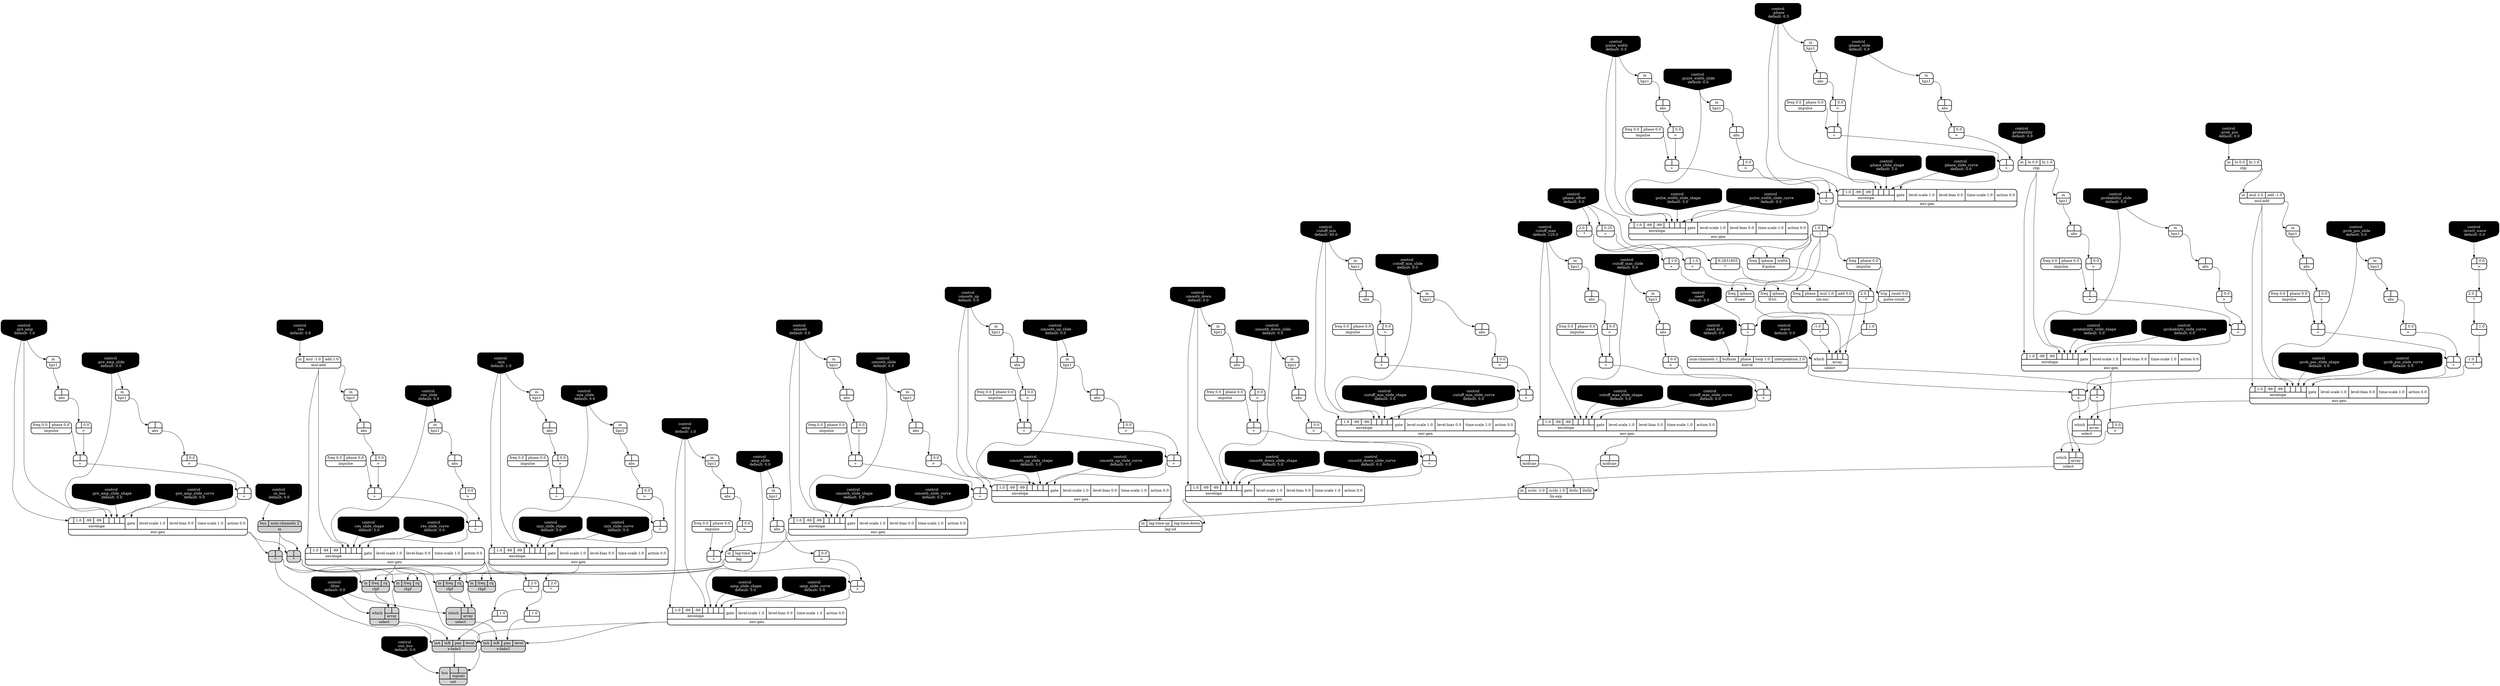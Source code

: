 digraph synthdef {
146 [label = "{{ <a> 2.0|<b> } |<__UG_NAME__>* }" style="bold, rounded" shape=record rankdir=LR];
167 [label = "{{ <a> 2.0|<b> } |<__UG_NAME__>* }" style="bold, rounded" shape=record rankdir=LR];
176 [label = "{{ <a> 2.0|<b> } |<__UG_NAME__>* }" style="bold, rounded" shape=record rankdir=LR];
179 [label = "{{ <a> |<b> 2.0} |<__UG_NAME__>* }" style="bold, rounded" shape=record rankdir=LR];
188 [label = "{{ <a> |<b> 2.0} |<__UG_NAME__>* }" style="bold, rounded" shape=record rankdir=LR];
196 [label = "{{ <a> |<b> } |<__UG_NAME__>* }" style="filled, bold, rounded"  shape=record rankdir=LR];
198 [label = "{{ <a> -1.0|<b> } |<__UG_NAME__>* }" style="bold, rounded" shape=record rankdir=LR];
200 [label = "{{ <a> -1.0|<b> } |<__UG_NAME__>* }" style="bold, rounded" shape=record rankdir=LR];
204 [label = "{{ <a> |<b> 6.2831855} |<__UG_NAME__>* }" style="bold, rounded" shape=record rankdir=LR];
207 [label = "{{ <a> |<b> } |<__UG_NAME__>* }" style="bold, rounded" shape=record rankdir=LR];
236 [label = "{{ <a> |<b> } |<__UG_NAME__>* }" style="filled, bold, rounded"  shape=record rankdir=LR];
72 [label = "{{ <a> |<b> } |<__UG_NAME__>+ }" style="bold, rounded" shape=record rankdir=LR];
76 [label = "{{ <a> |<b> } |<__UG_NAME__>+ }" style="bold, rounded" shape=record rankdir=LR];
81 [label = "{{ <a> |<b> } |<__UG_NAME__>+ }" style="bold, rounded" shape=record rankdir=LR];
85 [label = "{{ <a> |<b> } |<__UG_NAME__>+ }" style="bold, rounded" shape=record rankdir=LR];
92 [label = "{{ <a> |<b> } |<__UG_NAME__>+ }" style="bold, rounded" shape=record rankdir=LR];
96 [label = "{{ <a> |<b> } |<__UG_NAME__>+ }" style="bold, rounded" shape=record rankdir=LR];
102 [label = "{{ <a> |<b> } |<__UG_NAME__>+ }" style="bold, rounded" shape=record rankdir=LR];
108 [label = "{{ <a> |<b> } |<__UG_NAME__>+ }" style="bold, rounded" shape=record rankdir=LR];
112 [label = "{{ <a> |<b> } |<__UG_NAME__>+ }" style="bold, rounded" shape=record rankdir=LR];
124 [label = "{{ <a> |<b> } |<__UG_NAME__>+ }" style="bold, rounded" shape=record rankdir=LR];
128 [label = "{{ <a> |<b> } |<__UG_NAME__>+ }" style="bold, rounded" shape=record rankdir=LR];
132 [label = "{{ <a> |<b> } |<__UG_NAME__>+ }" style="bold, rounded" shape=record rankdir=LR];
135 [label = "{{ <a> |<b> } |<__UG_NAME__>+ }" style="bold, rounded" shape=record rankdir=LR];
141 [label = "{{ <a> |<b> } |<__UG_NAME__>+ }" style="bold, rounded" shape=record rankdir=LR];
145 [label = "{{ <a> |<b> } |<__UG_NAME__>+ }" style="bold, rounded" shape=record rankdir=LR];
147 [label = "{{ <a> |<b> 1.0} |<__UG_NAME__>+ }" style="bold, rounded" shape=record rankdir=LR];
152 [label = "{{ <a> |<b> } |<__UG_NAME__>+ }" style="bold, rounded" shape=record rankdir=LR];
155 [label = "{{ <a> |<b> } |<__UG_NAME__>+ }" style="bold, rounded" shape=record rankdir=LR];
163 [label = "{{ <a> |<b> } |<__UG_NAME__>+ }" style="bold, rounded" shape=record rankdir=LR];
165 [label = "{{ <a> |<b> } |<__UG_NAME__>+ }" style="bold, rounded" shape=record rankdir=LR];
173 [label = "{{ <a> |<b> } |<__UG_NAME__>+ }" style="bold, rounded" shape=record rankdir=LR];
185 [label = "{{ <a> |<b> } |<__UG_NAME__>+ }" style="bold, rounded" shape=record rankdir=LR];
187 [label = "{{ <a> |<b> } |<__UG_NAME__>+ }" style="bold, rounded" shape=record rankdir=LR];
193 [label = "{{ <a> |<b> } |<__UG_NAME__>+ }" style="bold, rounded" shape=record rankdir=LR];
201 [label = "{{ <a> |<b> 1.0} |<__UG_NAME__>+ }" style="bold, rounded" shape=record rankdir=LR];
203 [label = "{{ <a> |<b> 0.25} |<__UG_NAME__>+ }" style="bold, rounded" shape=record rankdir=LR];
209 [label = "{{ <a> |<b> } |<__UG_NAME__>+ }" style="bold, rounded" shape=record rankdir=LR];
212 [label = "{{ <a> |<b> } |<__UG_NAME__>+ }" style="bold, rounded" shape=record rankdir=LR];
225 [label = "{{ <a> |<b> } |<__UG_NAME__>+ }" style="bold, rounded" shape=record rankdir=LR];
229 [label = "{{ <a> |<b> } |<__UG_NAME__>+ }" style="bold, rounded" shape=record rankdir=LR];
168 [label = "{{ <a> |<b> 1.0} |<__UG_NAME__>- }" style="bold, rounded" shape=record rankdir=LR];
177 [label = "{{ <a> |<b> 1.0} |<__UG_NAME__>- }" style="bold, rounded" shape=record rankdir=LR];
189 [label = "{{ <a> |<b> 1.0} |<__UG_NAME__>- }" style="bold, rounded" shape=record rankdir=LR];
234 [label = "{{ <a> |<b> 1.0} |<__UG_NAME__>- }" style="bold, rounded" shape=record rankdir=LR];
87 [label = "{{ <a> 1.0|<b> } |<__UG_NAME__>/ }" style="bold, rounded" shape=record rankdir=LR];
114 [label = "{{ <a> |<b> } |<__UG_NAME__>\< }" style="bold, rounded" shape=record rankdir=LR];
71 [label = "{{ <a> |<b> 0.0} |<__UG_NAME__>\> }" style="bold, rounded" shape=record rankdir=LR];
75 [label = "{{ <a> |<b> 0.0} |<__UG_NAME__>\> }" style="bold, rounded" shape=record rankdir=LR];
80 [label = "{{ <a> |<b> 0.0} |<__UG_NAME__>\> }" style="bold, rounded" shape=record rankdir=LR];
84 [label = "{{ <a> |<b> 0.0} |<__UG_NAME__>\> }" style="bold, rounded" shape=record rankdir=LR];
91 [label = "{{ <a> |<b> 0.0} |<__UG_NAME__>\> }" style="bold, rounded" shape=record rankdir=LR];
95 [label = "{{ <a> |<b> 0.0} |<__UG_NAME__>\> }" style="bold, rounded" shape=record rankdir=LR];
107 [label = "{{ <a> |<b> 0.0} |<__UG_NAME__>\> }" style="bold, rounded" shape=record rankdir=LR];
111 [label = "{{ <a> |<b> 0.0} |<__UG_NAME__>\> }" style="bold, rounded" shape=record rankdir=LR];
118 [label = "{{ <a> |<b> 0.0} |<__UG_NAME__>\> }" style="bold, rounded" shape=record rankdir=LR];
123 [label = "{{ <a> |<b> 0.0} |<__UG_NAME__>\> }" style="bold, rounded" shape=record rankdir=LR];
127 [label = "{{ <a> |<b> 0.0} |<__UG_NAME__>\> }" style="bold, rounded" shape=record rankdir=LR];
131 [label = "{{ <a> |<b> 0.0} |<__UG_NAME__>\> }" style="bold, rounded" shape=record rankdir=LR];
134 [label = "{{ <a> |<b> 0.0} |<__UG_NAME__>\> }" style="bold, rounded" shape=record rankdir=LR];
140 [label = "{{ <a> |<b> 0.0} |<__UG_NAME__>\> }" style="bold, rounded" shape=record rankdir=LR];
144 [label = "{{ <a> |<b> 0.0} |<__UG_NAME__>\> }" style="bold, rounded" shape=record rankdir=LR];
151 [label = "{{ <a> |<b> 0.0} |<__UG_NAME__>\> }" style="bold, rounded" shape=record rankdir=LR];
154 [label = "{{ <a> |<b> 0.0} |<__UG_NAME__>\> }" style="bold, rounded" shape=record rankdir=LR];
162 [label = "{{ <a> |<b> 0.0} |<__UG_NAME__>\> }" style="bold, rounded" shape=record rankdir=LR];
164 [label = "{{ <a> |<b> 0.0} |<__UG_NAME__>\> }" style="bold, rounded" shape=record rankdir=LR];
172 [label = "{{ <a> |<b> 0.0} |<__UG_NAME__>\> }" style="bold, rounded" shape=record rankdir=LR];
175 [label = "{{ <a> |<b> 0.0} |<__UG_NAME__>\> }" style="bold, rounded" shape=record rankdir=LR];
184 [label = "{{ <a> |<b> 0.0} |<__UG_NAME__>\> }" style="bold, rounded" shape=record rankdir=LR];
186 [label = "{{ <a> |<b> 0.0} |<__UG_NAME__>\> }" style="bold, rounded" shape=record rankdir=LR];
192 [label = "{{ <a> |<b> 0.0} |<__UG_NAME__>\> }" style="bold, rounded" shape=record rankdir=LR];
197 [label = "{{ <a> |<b> 0.0} |<__UG_NAME__>\> }" style="bold, rounded" shape=record rankdir=LR];
208 [label = "{{ <a> |<b> 0.0} |<__UG_NAME__>\> }" style="bold, rounded" shape=record rankdir=LR];
211 [label = "{{ <a> |<b> 0.0} |<__UG_NAME__>\> }" style="bold, rounded" shape=record rankdir=LR];
228 [label = "{{ <a> |<b> 0.0} |<__UG_NAME__>\> }" style="bold, rounded" shape=record rankdir=LR];
66 [label = "{{ <a> |<b> } |<__UG_NAME__>abs }" style="bold, rounded" shape=record rankdir=LR];
70 [label = "{{ <a> |<b> } |<__UG_NAME__>abs }" style="bold, rounded" shape=record rankdir=LR];
74 [label = "{{ <a> |<b> } |<__UG_NAME__>abs }" style="bold, rounded" shape=record rankdir=LR];
79 [label = "{{ <a> |<b> } |<__UG_NAME__>abs }" style="bold, rounded" shape=record rankdir=LR];
83 [label = "{{ <a> |<b> } |<__UG_NAME__>abs }" style="bold, rounded" shape=record rankdir=LR];
90 [label = "{{ <a> |<b> } |<__UG_NAME__>abs }" style="bold, rounded" shape=record rankdir=LR];
94 [label = "{{ <a> |<b> } |<__UG_NAME__>abs }" style="bold, rounded" shape=record rankdir=LR];
106 [label = "{{ <a> |<b> } |<__UG_NAME__>abs }" style="bold, rounded" shape=record rankdir=LR];
110 [label = "{{ <a> |<b> } |<__UG_NAME__>abs }" style="bold, rounded" shape=record rankdir=LR];
117 [label = "{{ <a> |<b> } |<__UG_NAME__>abs }" style="bold, rounded" shape=record rankdir=LR];
120 [label = "{{ <a> |<b> } |<__UG_NAME__>abs }" style="bold, rounded" shape=record rankdir=LR];
122 [label = "{{ <a> |<b> } |<__UG_NAME__>abs }" style="bold, rounded" shape=record rankdir=LR];
126 [label = "{{ <a> |<b> } |<__UG_NAME__>abs }" style="bold, rounded" shape=record rankdir=LR];
130 [label = "{{ <a> |<b> } |<__UG_NAME__>abs }" style="bold, rounded" shape=record rankdir=LR];
133 [label = "{{ <a> |<b> } |<__UG_NAME__>abs }" style="bold, rounded" shape=record rankdir=LR];
139 [label = "{{ <a> |<b> } |<__UG_NAME__>abs }" style="bold, rounded" shape=record rankdir=LR];
143 [label = "{{ <a> |<b> } |<__UG_NAME__>abs }" style="bold, rounded" shape=record rankdir=LR];
150 [label = "{{ <a> |<b> } |<__UG_NAME__>abs }" style="bold, rounded" shape=record rankdir=LR];
153 [label = "{{ <a> |<b> } |<__UG_NAME__>abs }" style="bold, rounded" shape=record rankdir=LR];
161 [label = "{{ <a> |<b> } |<__UG_NAME__>abs }" style="bold, rounded" shape=record rankdir=LR];
171 [label = "{{ <a> |<b> } |<__UG_NAME__>abs }" style="bold, rounded" shape=record rankdir=LR];
174 [label = "{{ <a> |<b> } |<__UG_NAME__>abs }" style="bold, rounded" shape=record rankdir=LR];
182 [label = "{{ <a> |<b> } |<__UG_NAME__>abs }" style="bold, rounded" shape=record rankdir=LR];
191 [label = "{{ <a> |<b> } |<__UG_NAME__>abs }" style="bold, rounded" shape=record rankdir=LR];
210 [label = "{{ <a> |<b> } |<__UG_NAME__>abs }" style="bold, rounded" shape=record rankdir=LR];
227 [label = "{{ <a> |<b> } |<__UG_NAME__>abs }" style="bold, rounded" shape=record rankdir=LR];
103 [label = "{{ <num____channels> num-channels 1|<bufnum> bufnum|<phase> phase|<loop> loop 1.0|<interpolation> interpolation 2.0} |<__UG_NAME__>buf-rd }" style="bold, rounded" shape=record rankdir=LR];
61 [label = "{{ <in> in|<lo> lo 0.0|<hi> hi 1.0} |<__UG_NAME__>clip }" style="bold, rounded" shape=record rankdir=LR];
104 [label = "{{ <in> in|<lo> lo 0.0|<hi> hi 1.0} |<__UG_NAME__>clip }" style="bold, rounded" shape=record rankdir=LR];
0 [label = "control
 :amp
 default: 1.0" shape=invhouse style="rounded, filled, bold" fillcolor=black fontcolor=white ]; 
1 [label = "control
 :amp_slide
 default: 0.0" shape=invhouse style="rounded, filled, bold" fillcolor=black fontcolor=white ]; 
2 [label = "control
 :amp_slide_shape
 default: 5.0" shape=invhouse style="rounded, filled, bold" fillcolor=black fontcolor=white ]; 
3 [label = "control
 :amp_slide_curve
 default: 0.0" shape=invhouse style="rounded, filled, bold" fillcolor=black fontcolor=white ]; 
4 [label = "control
 :mix
 default: 1.0" shape=invhouse style="rounded, filled, bold" fillcolor=black fontcolor=white ]; 
5 [label = "control
 :mix_slide
 default: 0.0" shape=invhouse style="rounded, filled, bold" fillcolor=black fontcolor=white ]; 
6 [label = "control
 :mix_slide_shape
 default: 5.0" shape=invhouse style="rounded, filled, bold" fillcolor=black fontcolor=white ]; 
7 [label = "control
 :mix_slide_curve
 default: 0.0" shape=invhouse style="rounded, filled, bold" fillcolor=black fontcolor=white ]; 
8 [label = "control
 :pre_amp
 default: 1.0" shape=invhouse style="rounded, filled, bold" fillcolor=black fontcolor=white ]; 
9 [label = "control
 :pre_amp_slide
 default: 0.0" shape=invhouse style="rounded, filled, bold" fillcolor=black fontcolor=white ]; 
10 [label = "control
 :pre_amp_slide_shape
 default: 5.0" shape=invhouse style="rounded, filled, bold" fillcolor=black fontcolor=white ]; 
11 [label = "control
 :pre_amp_slide_curve
 default: 0.0" shape=invhouse style="rounded, filled, bold" fillcolor=black fontcolor=white ]; 
12 [label = "control
 :phase
 default: 0.5" shape=invhouse style="rounded, filled, bold" fillcolor=black fontcolor=white ]; 
13 [label = "control
 :phase_slide
 default: 0.0" shape=invhouse style="rounded, filled, bold" fillcolor=black fontcolor=white ]; 
14 [label = "control
 :phase_slide_shape
 default: 5.0" shape=invhouse style="rounded, filled, bold" fillcolor=black fontcolor=white ]; 
15 [label = "control
 :phase_slide_curve
 default: 0.0" shape=invhouse style="rounded, filled, bold" fillcolor=black fontcolor=white ]; 
16 [label = "control
 :cutoff_min
 default: 60.0" shape=invhouse style="rounded, filled, bold" fillcolor=black fontcolor=white ]; 
17 [label = "control
 :cutoff_min_slide
 default: 0.0" shape=invhouse style="rounded, filled, bold" fillcolor=black fontcolor=white ]; 
18 [label = "control
 :cutoff_min_slide_shape
 default: 5.0" shape=invhouse style="rounded, filled, bold" fillcolor=black fontcolor=white ]; 
19 [label = "control
 :cutoff_min_slide_curve
 default: 0.0" shape=invhouse style="rounded, filled, bold" fillcolor=black fontcolor=white ]; 
20 [label = "control
 :cutoff_max
 default: 120.0" shape=invhouse style="rounded, filled, bold" fillcolor=black fontcolor=white ]; 
21 [label = "control
 :cutoff_max_slide
 default: 0.0" shape=invhouse style="rounded, filled, bold" fillcolor=black fontcolor=white ]; 
22 [label = "control
 :cutoff_max_slide_shape
 default: 5.0" shape=invhouse style="rounded, filled, bold" fillcolor=black fontcolor=white ]; 
23 [label = "control
 :cutoff_max_slide_curve
 default: 0.0" shape=invhouse style="rounded, filled, bold" fillcolor=black fontcolor=white ]; 
24 [label = "control
 :res
 default: 0.8" shape=invhouse style="rounded, filled, bold" fillcolor=black fontcolor=white ]; 
25 [label = "control
 :res_slide
 default: 0.0" shape=invhouse style="rounded, filled, bold" fillcolor=black fontcolor=white ]; 
26 [label = "control
 :res_slide_shape
 default: 5.0" shape=invhouse style="rounded, filled, bold" fillcolor=black fontcolor=white ]; 
27 [label = "control
 :res_slide_curve
 default: 0.0" shape=invhouse style="rounded, filled, bold" fillcolor=black fontcolor=white ]; 
28 [label = "control
 :pulse_width
 default: 0.5" shape=invhouse style="rounded, filled, bold" fillcolor=black fontcolor=white ]; 
29 [label = "control
 :pulse_width_slide
 default: 0.0" shape=invhouse style="rounded, filled, bold" fillcolor=black fontcolor=white ]; 
30 [label = "control
 :pulse_width_slide_shape
 default: 5.0" shape=invhouse style="rounded, filled, bold" fillcolor=black fontcolor=white ]; 
31 [label = "control
 :pulse_width_slide_curve
 default: 0.0" shape=invhouse style="rounded, filled, bold" fillcolor=black fontcolor=white ]; 
32 [label = "control
 :filter
 default: 0.0" shape=invhouse style="rounded, filled, bold" fillcolor=black fontcolor=white ]; 
33 [label = "control
 :smooth
 default: 0.0" shape=invhouse style="rounded, filled, bold" fillcolor=black fontcolor=white ]; 
34 [label = "control
 :smooth_slide
 default: 0.0" shape=invhouse style="rounded, filled, bold" fillcolor=black fontcolor=white ]; 
35 [label = "control
 :smooth_slide_shape
 default: 5.0" shape=invhouse style="rounded, filled, bold" fillcolor=black fontcolor=white ]; 
36 [label = "control
 :smooth_slide_curve
 default: 0.0" shape=invhouse style="rounded, filled, bold" fillcolor=black fontcolor=white ]; 
37 [label = "control
 :smooth_up
 default: 0.0" shape=invhouse style="rounded, filled, bold" fillcolor=black fontcolor=white ]; 
38 [label = "control
 :smooth_up_slide
 default: 0.0" shape=invhouse style="rounded, filled, bold" fillcolor=black fontcolor=white ]; 
39 [label = "control
 :smooth_up_slide_shape
 default: 5.0" shape=invhouse style="rounded, filled, bold" fillcolor=black fontcolor=white ]; 
40 [label = "control
 :smooth_up_slide_curve
 default: 0.0" shape=invhouse style="rounded, filled, bold" fillcolor=black fontcolor=white ]; 
41 [label = "control
 :smooth_down
 default: 0.0" shape=invhouse style="rounded, filled, bold" fillcolor=black fontcolor=white ]; 
42 [label = "control
 :smooth_down_slide
 default: 0.0" shape=invhouse style="rounded, filled, bold" fillcolor=black fontcolor=white ]; 
43 [label = "control
 :smooth_down_slide_shape
 default: 5.0" shape=invhouse style="rounded, filled, bold" fillcolor=black fontcolor=white ]; 
44 [label = "control
 :smooth_down_slide_curve
 default: 0.0" shape=invhouse style="rounded, filled, bold" fillcolor=black fontcolor=white ]; 
45 [label = "control
 :phase_offset
 default: 0.0" shape=invhouse style="rounded, filled, bold" fillcolor=black fontcolor=white ]; 
46 [label = "control
 :wave
 default: 0.0" shape=invhouse style="rounded, filled, bold" fillcolor=black fontcolor=white ]; 
47 [label = "control
 :invert_wave
 default: 0.0" shape=invhouse style="rounded, filled, bold" fillcolor=black fontcolor=white ]; 
48 [label = "control
 :probability
 default: 0.0" shape=invhouse style="rounded, filled, bold" fillcolor=black fontcolor=white ]; 
49 [label = "control
 :probability_slide
 default: 0.0" shape=invhouse style="rounded, filled, bold" fillcolor=black fontcolor=white ]; 
50 [label = "control
 :probability_slide_shape
 default: 5.0" shape=invhouse style="rounded, filled, bold" fillcolor=black fontcolor=white ]; 
51 [label = "control
 :probability_slide_curve
 default: 0.0" shape=invhouse style="rounded, filled, bold" fillcolor=black fontcolor=white ]; 
52 [label = "control
 :prob_pos
 default: 0.0" shape=invhouse style="rounded, filled, bold" fillcolor=black fontcolor=white ]; 
53 [label = "control
 :prob_pos_slide
 default: 0.0" shape=invhouse style="rounded, filled, bold" fillcolor=black fontcolor=white ]; 
54 [label = "control
 :prob_pos_slide_shape
 default: 5.0" shape=invhouse style="rounded, filled, bold" fillcolor=black fontcolor=white ]; 
55 [label = "control
 :prob_pos_slide_curve
 default: 0.0" shape=invhouse style="rounded, filled, bold" fillcolor=black fontcolor=white ]; 
56 [label = "control
 :seed
 default: 0.0" shape=invhouse style="rounded, filled, bold" fillcolor=black fontcolor=white ]; 
57 [label = "control
 :rand_buf
 default: 0.0" shape=invhouse style="rounded, filled, bold" fillcolor=black fontcolor=white ]; 
58 [label = "control
 :in_bus
 default: 0.0" shape=invhouse style="rounded, filled, bold" fillcolor=black fontcolor=white ]; 
59 [label = "control
 :out_bus
 default: 0.0" shape=invhouse style="rounded, filled, bold" fillcolor=black fontcolor=white ]; 
86 [label = "{{ {{<envelope___control___0>|1.0|-99|-99|<envelope___control___4>|<envelope___control___5>|<envelope___control___6>|<envelope___control___7>}|envelope}|<gate> gate|<level____scale> level-scale 1.0|<level____bias> level-bias 0.0|<time____scale> time-scale 1.0|<action> action 0.0} |<__UG_NAME__>env-gen }" style="bold, rounded" shape=record rankdir=LR];
97 [label = "{{ {{<envelope___control___0>|1.0|-99|-99|<envelope___control___4>|<envelope___control___5>|<envelope___control___6>|<envelope___control___7>}|envelope}|<gate> gate|<level____scale> level-scale 1.0|<level____bias> level-bias 0.0|<time____scale> time-scale 1.0|<action> action 0.0} |<__UG_NAME__>env-gen }" style="bold, rounded" shape=record rankdir=LR];
113 [label = "{{ {{<envelope___clip___0>|1.0|-99|-99|<envelope___clip___4>|<envelope___control___5>|<envelope___control___6>|<envelope___control___7>}|envelope}|<gate> gate|<level____scale> level-scale 1.0|<level____bias> level-bias 0.0|<time____scale> time-scale 1.0|<action> action 0.0} |<__UG_NAME__>env-gen }" style="bold, rounded" shape=record rankdir=LR];
156 [label = "{{ {{<envelope___control___0>|1.0|-99|-99|<envelope___control___4>|<envelope___control___5>|<envelope___control___6>|<envelope___control___7>}|envelope}|<gate> gate|<level____scale> level-scale 1.0|<level____bias> level-bias 0.0|<time____scale> time-scale 1.0|<action> action 0.0} |<__UG_NAME__>env-gen }" style="bold, rounded" shape=record rankdir=LR];
158 [label = "{{ {{<envelope___control___0>|1.0|-99|-99|<envelope___control___4>|<envelope___control___5>|<envelope___control___6>|<envelope___control___7>}|envelope}|<gate> gate|<level____scale> level-scale 1.0|<level____bias> level-bias 0.0|<time____scale> time-scale 1.0|<action> action 0.0} |<__UG_NAME__>env-gen }" style="bold, rounded" shape=record rankdir=LR];
166 [label = "{{ {{<envelope___control___0>|1.0|-99|-99|<envelope___control___4>|<envelope___control___5>|<envelope___control___6>|<envelope___control___7>}|envelope}|<gate> gate|<level____scale> level-scale 1.0|<level____bias> level-bias 0.0|<time____scale> time-scale 1.0|<action> action 0.0} |<__UG_NAME__>env-gen }" style="bold, rounded" shape=record rankdir=LR];
178 [label = "{{ {{<envelope___control___0>|1.0|-99|-99|<envelope___control___4>|<envelope___control___5>|<envelope___control___6>|<envelope___control___7>}|envelope}|<gate> gate|<level____scale> level-scale 1.0|<level____bias> level-bias 0.0|<time____scale> time-scale 1.0|<action> action 0.0} |<__UG_NAME__>env-gen }" style="bold, rounded" shape=record rankdir=LR];
194 [label = "{{ {{<envelope___control___0>|1.0|-99|-99|<envelope___control___4>|<envelope___control___5>|<envelope___control___6>|<envelope___control___7>}|envelope}|<gate> gate|<level____scale> level-scale 1.0|<level____bias> level-bias 0.0|<time____scale> time-scale 1.0|<action> action 0.0} |<__UG_NAME__>env-gen }" style="bold, rounded" shape=record rankdir=LR];
213 [label = "{{ {{<envelope___mul____add___0>|1.0|-99|-99|<envelope___mul____add___4>|<envelope___control___5>|<envelope___control___6>|<envelope___control___7>}|envelope}|<gate> gate|<level____scale> level-scale 1.0|<level____bias> level-bias 0.0|<time____scale> time-scale 1.0|<action> action 0.0} |<__UG_NAME__>env-gen }" style="bold, rounded" shape=record rankdir=LR];
217 [label = "{{ {{<envelope___control___0>|1.0|-99|-99|<envelope___control___4>|<envelope___control___5>|<envelope___control___6>|<envelope___control___7>}|envelope}|<gate> gate|<level____scale> level-scale 1.0|<level____bias> level-bias 0.0|<time____scale> time-scale 1.0|<action> action 0.0} |<__UG_NAME__>env-gen }" style="bold, rounded" shape=record rankdir=LR];
220 [label = "{{ {{<envelope___control___0>|1.0|-99|-99|<envelope___control___4>|<envelope___control___5>|<envelope___control___6>|<envelope___control___7>}|envelope}|<gate> gate|<level____scale> level-scale 1.0|<level____bias> level-bias 0.0|<time____scale> time-scale 1.0|<action> action 0.0} |<__UG_NAME__>env-gen }" style="bold, rounded" shape=record rankdir=LR];
221 [label = "{{ {{<envelope___control___0>|1.0|-99|-99|<envelope___control___4>|<envelope___control___5>|<envelope___control___6>|<envelope___control___7>}|envelope}|<gate> gate|<level____scale> level-scale 1.0|<level____bias> level-bias 0.0|<time____scale> time-scale 1.0|<action> action 0.0} |<__UG_NAME__>env-gen }" style="bold, rounded" shape=record rankdir=LR];
230 [label = "{{ {{<envelope___mul____add___0>|1.0|-99|-99|<envelope___mul____add___4>|<envelope___control___5>|<envelope___control___6>|<envelope___control___7>}|envelope}|<gate> gate|<level____scale> level-scale 1.0|<level____bias> level-bias 0.0|<time____scale> time-scale 1.0|<action> action 0.0} |<__UG_NAME__>env-gen }" style="bold, rounded" shape=record rankdir=LR];
60 [label = "{{ <in> in} |<__UG_NAME__>hpz1 }" style="bold, rounded" shape=record rankdir=LR];
63 [label = "{{ <in> in} |<__UG_NAME__>hpz1 }" style="bold, rounded" shape=record rankdir=LR];
65 [label = "{{ <in> in} |<__UG_NAME__>hpz1 }" style="bold, rounded" shape=record rankdir=LR];
69 [label = "{{ <in> in} |<__UG_NAME__>hpz1 }" style="bold, rounded" shape=record rankdir=LR];
73 [label = "{{ <in> in} |<__UG_NAME__>hpz1 }" style="bold, rounded" shape=record rankdir=LR];
78 [label = "{{ <in> in} |<__UG_NAME__>hpz1 }" style="bold, rounded" shape=record rankdir=LR];
82 [label = "{{ <in> in} |<__UG_NAME__>hpz1 }" style="bold, rounded" shape=record rankdir=LR];
89 [label = "{{ <in> in} |<__UG_NAME__>hpz1 }" style="bold, rounded" shape=record rankdir=LR];
93 [label = "{{ <in> in} |<__UG_NAME__>hpz1 }" style="bold, rounded" shape=record rankdir=LR];
99 [label = "{{ <in> in} |<__UG_NAME__>hpz1 }" style="bold, rounded" shape=record rankdir=LR];
105 [label = "{{ <in> in} |<__UG_NAME__>hpz1 }" style="bold, rounded" shape=record rankdir=LR];
109 [label = "{{ <in> in} |<__UG_NAME__>hpz1 }" style="bold, rounded" shape=record rankdir=LR];
116 [label = "{{ <in> in} |<__UG_NAME__>hpz1 }" style="bold, rounded" shape=record rankdir=LR];
119 [label = "{{ <in> in} |<__UG_NAME__>hpz1 }" style="bold, rounded" shape=record rankdir=LR];
121 [label = "{{ <in> in} |<__UG_NAME__>hpz1 }" style="bold, rounded" shape=record rankdir=LR];
125 [label = "{{ <in> in} |<__UG_NAME__>hpz1 }" style="bold, rounded" shape=record rankdir=LR];
136 [label = "{{ <in> in} |<__UG_NAME__>hpz1 }" style="bold, rounded" shape=record rankdir=LR];
138 [label = "{{ <in> in} |<__UG_NAME__>hpz1 }" style="bold, rounded" shape=record rankdir=LR];
142 [label = "{{ <in> in} |<__UG_NAME__>hpz1 }" style="bold, rounded" shape=record rankdir=LR];
149 [label = "{{ <in> in} |<__UG_NAME__>hpz1 }" style="bold, rounded" shape=record rankdir=LR];
160 [label = "{{ <in> in} |<__UG_NAME__>hpz1 }" style="bold, rounded" shape=record rankdir=LR];
170 [label = "{{ <in> in} |<__UG_NAME__>hpz1 }" style="bold, rounded" shape=record rankdir=LR];
180 [label = "{{ <in> in} |<__UG_NAME__>hpz1 }" style="bold, rounded" shape=record rankdir=LR];
181 [label = "{{ <in> in} |<__UG_NAME__>hpz1 }" style="bold, rounded" shape=record rankdir=LR];
190 [label = "{{ <in> in} |<__UG_NAME__>hpz1 }" style="bold, rounded" shape=record rankdir=LR];
226 [label = "{{ <in> in} |<__UG_NAME__>hpz1 }" style="bold, rounded" shape=record rankdir=LR];
64 [label = "{{ <freq> freq 0.0|<phase> phase 0.0} |<__UG_NAME__>impulse }" style="bold, rounded" shape=record rankdir=LR];
67 [label = "{{ <freq> freq 0.0|<phase> phase 0.0} |<__UG_NAME__>impulse }" style="bold, rounded" shape=record rankdir=LR];
68 [label = "{{ <freq> freq 0.0|<phase> phase 0.0} |<__UG_NAME__>impulse }" style="bold, rounded" shape=record rankdir=LR];
77 [label = "{{ <freq> freq 0.0|<phase> phase 0.0} |<__UG_NAME__>impulse }" style="bold, rounded" shape=record rankdir=LR];
88 [label = "{{ <freq> freq 0.0|<phase> phase 0.0} |<__UG_NAME__>impulse }" style="bold, rounded" shape=record rankdir=LR];
100 [label = "{{ <freq> freq|<phase> phase 0.0} |<__UG_NAME__>impulse }" style="bold, rounded" shape=record rankdir=LR];
129 [label = "{{ <freq> freq 0.0|<phase> phase 0.0} |<__UG_NAME__>impulse }" style="bold, rounded" shape=record rankdir=LR];
137 [label = "{{ <freq> freq 0.0|<phase> phase 0.0} |<__UG_NAME__>impulse }" style="bold, rounded" shape=record rankdir=LR];
148 [label = "{{ <freq> freq 0.0|<phase> phase 0.0} |<__UG_NAME__>impulse }" style="bold, rounded" shape=record rankdir=LR];
157 [label = "{{ <freq> freq 0.0|<phase> phase 0.0} |<__UG_NAME__>impulse }" style="bold, rounded" shape=record rankdir=LR];
159 [label = "{{ <freq> freq 0.0|<phase> phase 0.0} |<__UG_NAME__>impulse }" style="bold, rounded" shape=record rankdir=LR];
169 [label = "{{ <freq> freq 0.0|<phase> phase 0.0} |<__UG_NAME__>impulse }" style="bold, rounded" shape=record rankdir=LR];
183 [label = "{{ <freq> freq 0.0|<phase> phase 0.0} |<__UG_NAME__>impulse }" style="bold, rounded" shape=record rankdir=LR];
224 [label = "{{ <freq> freq 0.0|<phase> phase 0.0} |<__UG_NAME__>impulse }" style="bold, rounded" shape=record rankdir=LR];
195 [label = "{{ <bus> bus|<num____channels> num-channels 2} |<__UG_NAME__>in }" style="filled, bold, rounded"  shape=record rankdir=LR];
223 [label = "{{ <in> in|<lag____time> lag-time} |<__UG_NAME__>lag }" style="bold, rounded" shape=record rankdir=LR];
222 [label = "{{ <in> in|<lag____time____up> lag-time-up|<lag____time____down> lag-time-down} |<__UG_NAME__>lag-ud }" style="bold, rounded" shape=record rankdir=LR];
98 [label = "{{ <freq> freq|<iphase> iphase|<width> width} |<__UG_NAME__>lf-pulse }" style="bold, rounded" shape=record rankdir=LR];
199 [label = "{{ <freq> freq|<iphase> iphase} |<__UG_NAME__>lf-saw }" style="bold, rounded" shape=record rankdir=LR];
202 [label = "{{ <freq> freq|<iphase> iphase} |<__UG_NAME__>lf-tri }" style="bold, rounded" shape=record rankdir=LR];
219 [label = "{{ <in> in|<srclo> srclo -1.0|<srchi> srchi 1.0|<dstlo> dstlo|<dsthi> dsthi} |<__UG_NAME__>lin-exp }" style="bold, rounded" shape=record rankdir=LR];
216 [label = "{{ <a> |<b> } |<__UG_NAME__>midicps }" style="bold, rounded" shape=record rankdir=LR];
218 [label = "{{ <a> |<b> } |<__UG_NAME__>midicps }" style="bold, rounded" shape=record rankdir=LR];
62 [label = "{{ <in> in|<mul> mul 2.0|<add> add -1.0} |<__UG_NAME__>mul-add }" style="bold, rounded" shape=record rankdir=LR];
115 [label = "{{ <in> in|<mul> mul -1.0|<add> add 1.0} |<__UG_NAME__>mul-add }" style="bold, rounded" shape=record rankdir=LR];
241 [label = "{{ <bus> bus|{{<signals___x____fade2___0>|<signals___x____fade2___1>}|signals}} |<__UG_NAME__>out }" style="filled, bold, rounded"  shape=record rankdir=LR];
101 [label = "{{ <trig> trig|<reset> reset 0.0} |<__UG_NAME__>pulse-count }" style="bold, rounded" shape=record rankdir=LR];
232 [label = "{{ <in> in|<freq> freq|<rq> rq} |<__UG_NAME__>rhpf }" style="filled, bold, rounded"  shape=record rankdir=LR];
238 [label = "{{ <in> in|<freq> freq|<rq> rq} |<__UG_NAME__>rhpf }" style="filled, bold, rounded"  shape=record rankdir=LR];
231 [label = "{{ <in> in|<freq> freq|<rq> rq} |<__UG_NAME__>rlpf }" style="filled, bold, rounded"  shape=record rankdir=LR];
237 [label = "{{ <in> in|<freq> freq|<rq> rq} |<__UG_NAME__>rlpf }" style="filled, bold, rounded"  shape=record rankdir=LR];
206 [label = "{{ <which> which|{{<array___binary____op____u____gen___0>|<array___binary____op____u____gen___1>|<array___lf____tri___2>|<array___sin____osc___3>}|array}} |<__UG_NAME__>select }" style="bold, rounded" shape=record rankdir=LR];
214 [label = "{{ <which> which|{{<array___env____gen___0>|<array___binary____op____u____gen___1>}|array}} |<__UG_NAME__>select }" style="bold, rounded" shape=record rankdir=LR];
215 [label = "{{ <which> which|{{<array___binary____op____u____gen___0>|<array___select___1>}|array}} |<__UG_NAME__>select }" style="bold, rounded" shape=record rankdir=LR];
233 [label = "{{ <which> which|{{<array___rlpf___0>|<array___rhpf___1>}|array}} |<__UG_NAME__>select }" style="filled, bold, rounded"  shape=record rankdir=LR];
239 [label = "{{ <which> which|{{<array___rlpf___0>|<array___rhpf___1>}|array}} |<__UG_NAME__>select }" style="filled, bold, rounded"  shape=record rankdir=LR];
205 [label = "{{ <freq> freq|<phase> phase|<mul> mul 1.0|<add> add 0.0} |<__UG_NAME__>sin-osc }" style="bold, rounded" shape=record rankdir=LR];
235 [label = "{{ <ina> inA|<inb> inB|<pan> pan|<level> level} |<__UG_NAME__>x-fade2 }" style="filled, bold, rounded"  shape=record rankdir=LR];
240 [label = "{{ <ina> inA|<inb> inB|<pan> pan|<level> level} |<__UG_NAME__>x-fade2 }" style="filled, bold, rounded"  shape=record rankdir=LR];

45:__UG_NAME__ -> 146:b ;
98:__UG_NAME__ -> 167:b ;
175:__UG_NAME__ -> 176:b ;
178:__UG_NAME__ -> 179:a ;
178:__UG_NAME__ -> 188:a ;
195:__UG_NAME__ -> 196:b ;
194:__UG_NAME__ -> 196:a ;
177:__UG_NAME__ -> 198:b ;
199:__UG_NAME__ -> 200:b ;
203:__UG_NAME__ -> 204:a ;
206:__UG_NAME__ -> 207:b ;
198:__UG_NAME__ -> 207:a ;
195:__UG_NAME__ -> 236:b ;
194:__UG_NAME__ -> 236:a ;
71:__UG_NAME__ -> 72:b ;
68:__UG_NAME__ -> 72:a ;
75:__UG_NAME__ -> 76:b ;
72:__UG_NAME__ -> 76:a ;
80:__UG_NAME__ -> 81:b ;
77:__UG_NAME__ -> 81:a ;
84:__UG_NAME__ -> 85:b ;
81:__UG_NAME__ -> 85:a ;
91:__UG_NAME__ -> 92:b ;
88:__UG_NAME__ -> 92:a ;
95:__UG_NAME__ -> 96:b ;
92:__UG_NAME__ -> 96:a ;
101:__UG_NAME__ -> 102:b ;
56:__UG_NAME__ -> 102:a ;
107:__UG_NAME__ -> 108:b ;
64:__UG_NAME__ -> 108:a ;
111:__UG_NAME__ -> 112:b ;
108:__UG_NAME__ -> 112:a ;
123:__UG_NAME__ -> 124:b ;
67:__UG_NAME__ -> 124:a ;
127:__UG_NAME__ -> 128:b ;
124:__UG_NAME__ -> 128:a ;
131:__UG_NAME__ -> 132:b ;
129:__UG_NAME__ -> 132:a ;
134:__UG_NAME__ -> 135:b ;
132:__UG_NAME__ -> 135:a ;
140:__UG_NAME__ -> 141:b ;
137:__UG_NAME__ -> 141:a ;
144:__UG_NAME__ -> 145:b ;
141:__UG_NAME__ -> 145:a ;
146:__UG_NAME__ -> 147:a ;
151:__UG_NAME__ -> 152:b ;
148:__UG_NAME__ -> 152:a ;
154:__UG_NAME__ -> 155:b ;
152:__UG_NAME__ -> 155:a ;
162:__UG_NAME__ -> 163:b ;
159:__UG_NAME__ -> 163:a ;
164:__UG_NAME__ -> 165:b ;
163:__UG_NAME__ -> 165:a ;
172:__UG_NAME__ -> 173:b ;
169:__UG_NAME__ -> 173:a ;
184:__UG_NAME__ -> 185:b ;
183:__UG_NAME__ -> 185:a ;
186:__UG_NAME__ -> 187:b ;
185:__UG_NAME__ -> 187:a ;
192:__UG_NAME__ -> 193:b ;
173:__UG_NAME__ -> 193:a ;
146:__UG_NAME__ -> 201:a ;
45:__UG_NAME__ -> 203:a ;
208:__UG_NAME__ -> 209:b ;
157:__UG_NAME__ -> 209:a ;
211:__UG_NAME__ -> 212:b ;
209:__UG_NAME__ -> 212:a ;
118:__UG_NAME__ -> 225:b ;
224:__UG_NAME__ -> 225:a ;
228:__UG_NAME__ -> 229:b ;
225:__UG_NAME__ -> 229:a ;
167:__UG_NAME__ -> 168:a ;
176:__UG_NAME__ -> 177:a ;
188:__UG_NAME__ -> 189:a ;
179:__UG_NAME__ -> 234:a ;
86:__UG_NAME__ -> 87:b ;
113:__UG_NAME__ -> 114:b ;
103:__UG_NAME__ -> 114:a ;
70:__UG_NAME__ -> 71:a ;
74:__UG_NAME__ -> 75:a ;
79:__UG_NAME__ -> 80:a ;
83:__UG_NAME__ -> 84:a ;
90:__UG_NAME__ -> 91:a ;
94:__UG_NAME__ -> 95:a ;
106:__UG_NAME__ -> 107:a ;
110:__UG_NAME__ -> 111:a ;
117:__UG_NAME__ -> 118:a ;
122:__UG_NAME__ -> 123:a ;
126:__UG_NAME__ -> 127:a ;
130:__UG_NAME__ -> 131:a ;
133:__UG_NAME__ -> 134:a ;
139:__UG_NAME__ -> 140:a ;
143:__UG_NAME__ -> 144:a ;
150:__UG_NAME__ -> 151:a ;
153:__UG_NAME__ -> 154:a ;
161:__UG_NAME__ -> 162:a ;
120:__UG_NAME__ -> 164:a ;
171:__UG_NAME__ -> 172:a ;
47:__UG_NAME__ -> 175:a ;
66:__UG_NAME__ -> 184:a ;
182:__UG_NAME__ -> 186:a ;
191:__UG_NAME__ -> 192:a ;
113:__UG_NAME__ -> 197:a ;
174:__UG_NAME__ -> 208:a ;
210:__UG_NAME__ -> 211:a ;
227:__UG_NAME__ -> 228:a ;
65:__UG_NAME__ -> 66:a ;
69:__UG_NAME__ -> 70:a ;
73:__UG_NAME__ -> 74:a ;
78:__UG_NAME__ -> 79:a ;
82:__UG_NAME__ -> 83:a ;
89:__UG_NAME__ -> 90:a ;
93:__UG_NAME__ -> 94:a ;
105:__UG_NAME__ -> 106:a ;
109:__UG_NAME__ -> 110:a ;
116:__UG_NAME__ -> 117:a ;
119:__UG_NAME__ -> 120:a ;
121:__UG_NAME__ -> 122:a ;
125:__UG_NAME__ -> 126:a ;
60:__UG_NAME__ -> 130:a ;
99:__UG_NAME__ -> 133:a ;
138:__UG_NAME__ -> 139:a ;
142:__UG_NAME__ -> 143:a ;
149:__UG_NAME__ -> 150:a ;
136:__UG_NAME__ -> 153:a ;
160:__UG_NAME__ -> 161:a ;
170:__UG_NAME__ -> 171:a ;
63:__UG_NAME__ -> 174:a ;
181:__UG_NAME__ -> 182:a ;
190:__UG_NAME__ -> 191:a ;
180:__UG_NAME__ -> 210:a ;
226:__UG_NAME__ -> 227:a ;
102:__UG_NAME__ -> 103:phase ;
57:__UG_NAME__ -> 103:bufnum ;
52:__UG_NAME__ -> 61:in ;
48:__UG_NAME__ -> 104:in ;
85:__UG_NAME__ -> 86:gate ;
12:__UG_NAME__ -> 86:envelope___control___0 ;
12:__UG_NAME__ -> 86:envelope___control___4 ;
13:__UG_NAME__ -> 86:envelope___control___5 ;
14:__UG_NAME__ -> 86:envelope___control___6 ;
15:__UG_NAME__ -> 86:envelope___control___7 ;
96:__UG_NAME__ -> 97:gate ;
28:__UG_NAME__ -> 97:envelope___control___0 ;
28:__UG_NAME__ -> 97:envelope___control___4 ;
29:__UG_NAME__ -> 97:envelope___control___5 ;
30:__UG_NAME__ -> 97:envelope___control___6 ;
31:__UG_NAME__ -> 97:envelope___control___7 ;
112:__UG_NAME__ -> 113:gate ;
104:__UG_NAME__ -> 113:envelope___clip___0 ;
104:__UG_NAME__ -> 113:envelope___clip___4 ;
49:__UG_NAME__ -> 113:envelope___control___5 ;
50:__UG_NAME__ -> 113:envelope___control___6 ;
51:__UG_NAME__ -> 113:envelope___control___7 ;
155:__UG_NAME__ -> 156:gate ;
33:__UG_NAME__ -> 156:envelope___control___0 ;
33:__UG_NAME__ -> 156:envelope___control___4 ;
34:__UG_NAME__ -> 156:envelope___control___5 ;
35:__UG_NAME__ -> 156:envelope___control___6 ;
36:__UG_NAME__ -> 156:envelope___control___7 ;
76:__UG_NAME__ -> 158:gate ;
16:__UG_NAME__ -> 158:envelope___control___0 ;
16:__UG_NAME__ -> 158:envelope___control___4 ;
17:__UG_NAME__ -> 158:envelope___control___5 ;
18:__UG_NAME__ -> 158:envelope___control___6 ;
19:__UG_NAME__ -> 158:envelope___control___7 ;
165:__UG_NAME__ -> 166:gate ;
0:__UG_NAME__ -> 166:envelope___control___0 ;
0:__UG_NAME__ -> 166:envelope___control___4 ;
1:__UG_NAME__ -> 166:envelope___control___5 ;
2:__UG_NAME__ -> 166:envelope___control___6 ;
3:__UG_NAME__ -> 166:envelope___control___7 ;
145:__UG_NAME__ -> 178:gate ;
4:__UG_NAME__ -> 178:envelope___control___0 ;
4:__UG_NAME__ -> 178:envelope___control___4 ;
5:__UG_NAME__ -> 178:envelope___control___5 ;
6:__UG_NAME__ -> 178:envelope___control___6 ;
7:__UG_NAME__ -> 178:envelope___control___7 ;
193:__UG_NAME__ -> 194:gate ;
8:__UG_NAME__ -> 194:envelope___control___0 ;
8:__UG_NAME__ -> 194:envelope___control___4 ;
9:__UG_NAME__ -> 194:envelope___control___5 ;
10:__UG_NAME__ -> 194:envelope___control___6 ;
11:__UG_NAME__ -> 194:envelope___control___7 ;
212:__UG_NAME__ -> 213:gate ;
62:__UG_NAME__ -> 213:envelope___mul____add___0 ;
62:__UG_NAME__ -> 213:envelope___mul____add___4 ;
53:__UG_NAME__ -> 213:envelope___control___5 ;
54:__UG_NAME__ -> 213:envelope___control___6 ;
55:__UG_NAME__ -> 213:envelope___control___7 ;
187:__UG_NAME__ -> 217:gate ;
20:__UG_NAME__ -> 217:envelope___control___0 ;
20:__UG_NAME__ -> 217:envelope___control___4 ;
21:__UG_NAME__ -> 217:envelope___control___5 ;
22:__UG_NAME__ -> 217:envelope___control___6 ;
23:__UG_NAME__ -> 217:envelope___control___7 ;
128:__UG_NAME__ -> 220:gate ;
37:__UG_NAME__ -> 220:envelope___control___0 ;
37:__UG_NAME__ -> 220:envelope___control___4 ;
38:__UG_NAME__ -> 220:envelope___control___5 ;
39:__UG_NAME__ -> 220:envelope___control___6 ;
40:__UG_NAME__ -> 220:envelope___control___7 ;
135:__UG_NAME__ -> 221:gate ;
41:__UG_NAME__ -> 221:envelope___control___0 ;
41:__UG_NAME__ -> 221:envelope___control___4 ;
42:__UG_NAME__ -> 221:envelope___control___5 ;
43:__UG_NAME__ -> 221:envelope___control___6 ;
44:__UG_NAME__ -> 221:envelope___control___7 ;
229:__UG_NAME__ -> 230:gate ;
115:__UG_NAME__ -> 230:envelope___mul____add___0 ;
115:__UG_NAME__ -> 230:envelope___mul____add___4 ;
25:__UG_NAME__ -> 230:envelope___control___5 ;
26:__UG_NAME__ -> 230:envelope___control___6 ;
27:__UG_NAME__ -> 230:envelope___control___7 ;
41:__UG_NAME__ -> 60:in ;
62:__UG_NAME__ -> 63:in ;
20:__UG_NAME__ -> 65:in ;
16:__UG_NAME__ -> 69:in ;
17:__UG_NAME__ -> 73:in ;
12:__UG_NAME__ -> 78:in ;
13:__UG_NAME__ -> 82:in ;
28:__UG_NAME__ -> 89:in ;
29:__UG_NAME__ -> 93:in ;
42:__UG_NAME__ -> 99:in ;
104:__UG_NAME__ -> 105:in ;
49:__UG_NAME__ -> 109:in ;
115:__UG_NAME__ -> 116:in ;
1:__UG_NAME__ -> 119:in ;
37:__UG_NAME__ -> 121:in ;
38:__UG_NAME__ -> 125:in ;
34:__UG_NAME__ -> 136:in ;
4:__UG_NAME__ -> 138:in ;
5:__UG_NAME__ -> 142:in ;
33:__UG_NAME__ -> 149:in ;
0:__UG_NAME__ -> 160:in ;
8:__UG_NAME__ -> 170:in ;
53:__UG_NAME__ -> 180:in ;
21:__UG_NAME__ -> 181:in ;
9:__UG_NAME__ -> 190:in ;
25:__UG_NAME__ -> 226:in ;
87:__UG_NAME__ -> 100:freq ;
58:__UG_NAME__ -> 195:bus ;
156:__UG_NAME__ -> 223:lag____time ;
222:__UG_NAME__ -> 223:in ;
221:__UG_NAME__ -> 222:lag____time____down ;
220:__UG_NAME__ -> 222:lag____time____up ;
219:__UG_NAME__ -> 222:in ;
97:__UG_NAME__ -> 98:width ;
45:__UG_NAME__ -> 98:iphase ;
87:__UG_NAME__ -> 98:freq ;
147:__UG_NAME__ -> 199:iphase ;
87:__UG_NAME__ -> 199:freq ;
201:__UG_NAME__ -> 202:iphase ;
87:__UG_NAME__ -> 202:freq ;
218:__UG_NAME__ -> 219:dsthi ;
216:__UG_NAME__ -> 219:dstlo ;
215:__UG_NAME__ -> 219:in ;
158:__UG_NAME__ -> 216:a ;
217:__UG_NAME__ -> 218:a ;
61:__UG_NAME__ -> 62:in ;
24:__UG_NAME__ -> 115:in ;
235:__UG_NAME__ -> 241:signals___x____fade2___0 ;
240:__UG_NAME__ -> 241:signals___x____fade2___1 ;
59:__UG_NAME__ -> 241:bus ;
100:__UG_NAME__ -> 101:trig ;
230:__UG_NAME__ -> 232:rq ;
223:__UG_NAME__ -> 232:freq ;
196:__UG_NAME__ -> 232:in ;
230:__UG_NAME__ -> 238:rq ;
223:__UG_NAME__ -> 238:freq ;
236:__UG_NAME__ -> 238:in ;
230:__UG_NAME__ -> 231:rq ;
223:__UG_NAME__ -> 231:freq ;
196:__UG_NAME__ -> 231:in ;
230:__UG_NAME__ -> 237:rq ;
223:__UG_NAME__ -> 237:freq ;
236:__UG_NAME__ -> 237:in ;
200:__UG_NAME__ -> 206:array___binary____op____u____gen___0 ;
168:__UG_NAME__ -> 206:array___binary____op____u____gen___1 ;
202:__UG_NAME__ -> 206:array___lf____tri___2 ;
205:__UG_NAME__ -> 206:array___sin____osc___3 ;
46:__UG_NAME__ -> 206:which ;
213:__UG_NAME__ -> 214:array___env____gen___0 ;
207:__UG_NAME__ -> 214:array___binary____op____u____gen___1 ;
114:__UG_NAME__ -> 214:which ;
207:__UG_NAME__ -> 215:array___binary____op____u____gen___0 ;
214:__UG_NAME__ -> 215:array___select___1 ;
197:__UG_NAME__ -> 215:which ;
231:__UG_NAME__ -> 233:array___rlpf___0 ;
232:__UG_NAME__ -> 233:array___rhpf___1 ;
32:__UG_NAME__ -> 233:which ;
237:__UG_NAME__ -> 239:array___rlpf___0 ;
238:__UG_NAME__ -> 239:array___rhpf___1 ;
32:__UG_NAME__ -> 239:which ;
204:__UG_NAME__ -> 205:phase ;
87:__UG_NAME__ -> 205:freq ;
166:__UG_NAME__ -> 235:level ;
234:__UG_NAME__ -> 235:pan ;
233:__UG_NAME__ -> 235:inb ;
196:__UG_NAME__ -> 235:ina ;
166:__UG_NAME__ -> 240:level ;
189:__UG_NAME__ -> 240:pan ;
239:__UG_NAME__ -> 240:inb ;
236:__UG_NAME__ -> 240:ina ;

}